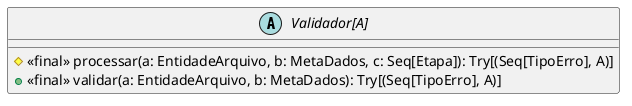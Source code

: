 @startuml


abstract class Validador[A] {
#<<final>> processar(a: EntidadeArquivo, b: MetaDados, c: Seq[Etapa]): Try[(Seq[TipoErro], A)]
+<<final>> validar(a: EntidadeArquivo, b: MetaDados): Try[(Seq[TipoErro], A)]
}



@enduml